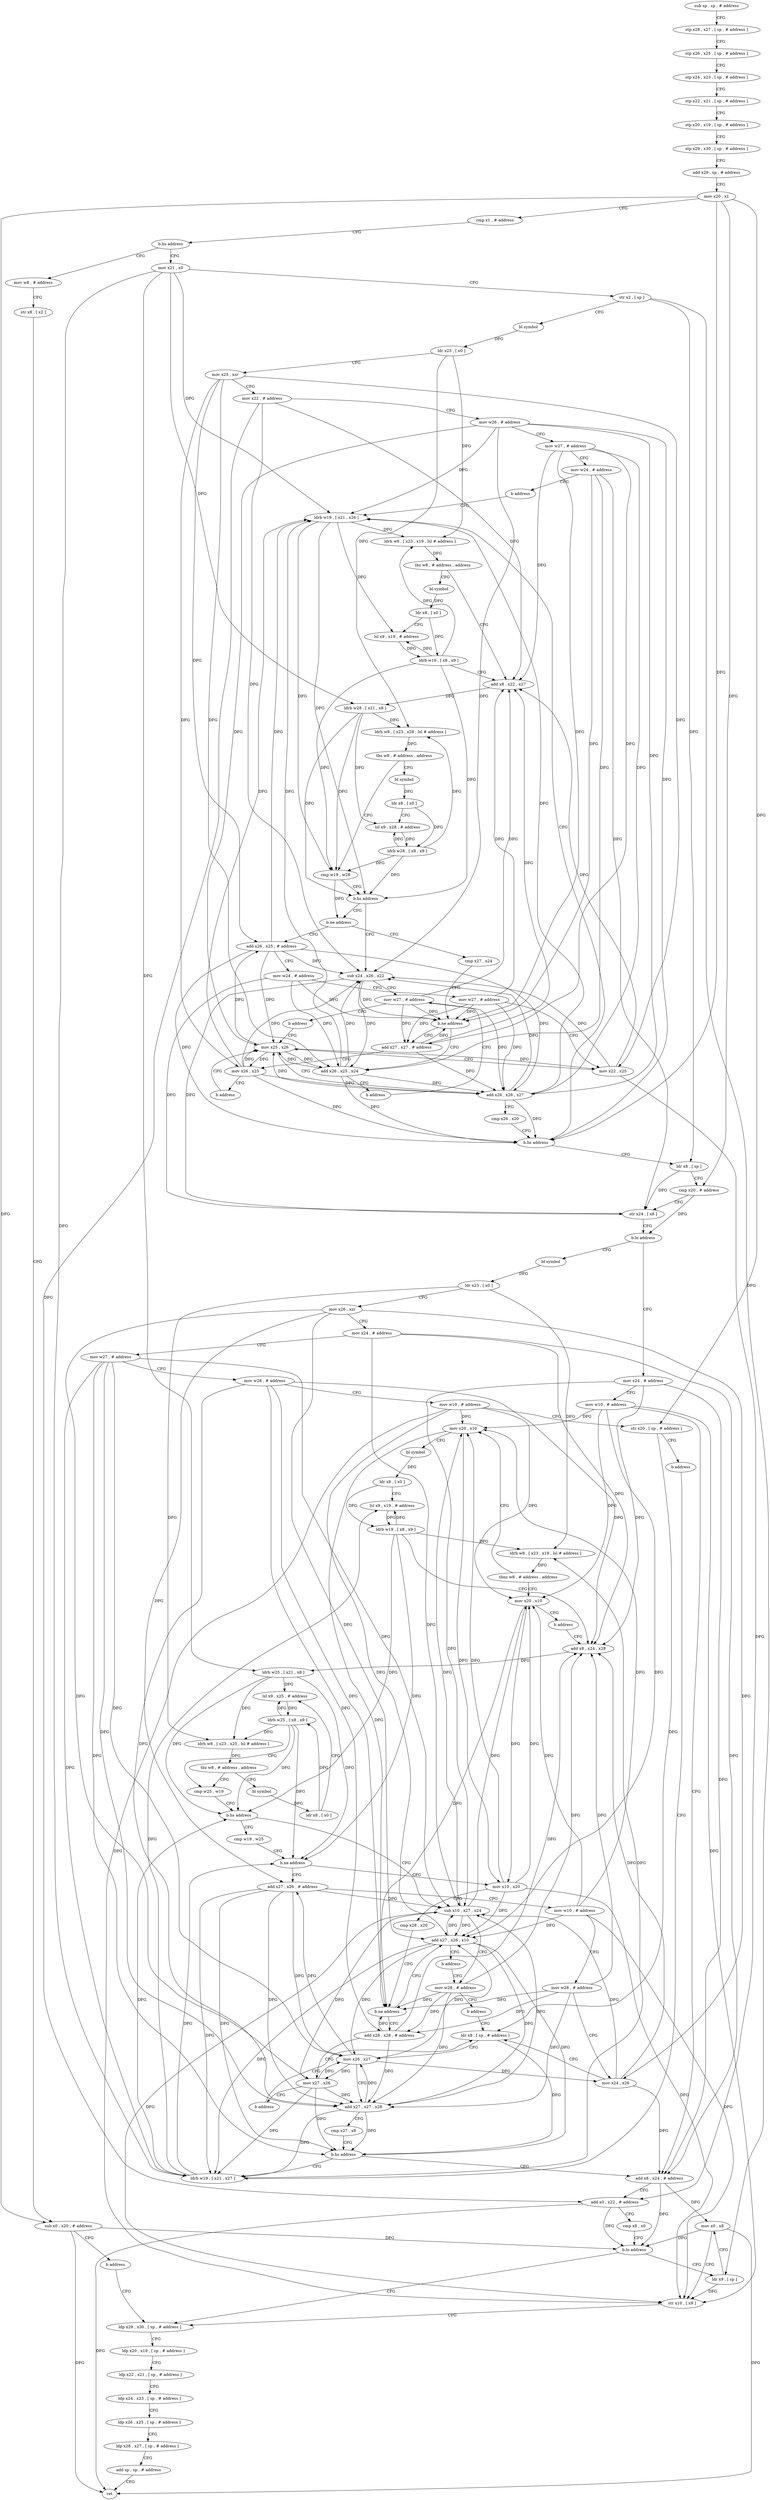 digraph "func" {
"256356" [label = "sub sp , sp , # address" ]
"256360" [label = "stp x28 , x27 , [ sp , # address ]" ]
"256364" [label = "stp x26 , x25 , [ sp , # address ]" ]
"256368" [label = "stp x24 , x23 , [ sp , # address ]" ]
"256372" [label = "stp x22 , x21 , [ sp , # address ]" ]
"256376" [label = "stp x20 , x19 , [ sp , # address ]" ]
"256380" [label = "stp x29 , x30 , [ sp , # address ]" ]
"256384" [label = "add x29 , sp , # address" ]
"256388" [label = "mov x20 , x1" ]
"256392" [label = "cmp x1 , # address" ]
"256396" [label = "b.hs address" ]
"256416" [label = "mov x21 , x0" ]
"256400" [label = "mov w8 , # address" ]
"256420" [label = "str x2 , [ sp ]" ]
"256424" [label = "bl symbol" ]
"256428" [label = "ldr x23 , [ x0 ]" ]
"256432" [label = "mov x25 , xzr" ]
"256436" [label = "mov x22 , # address" ]
"256440" [label = "mov w26 , # address" ]
"256444" [label = "mov w27 , # address" ]
"256448" [label = "mov w24 , # address" ]
"256452" [label = "b address" ]
"256488" [label = "ldrb w19 , [ x21 , x26 ]" ]
"256404" [label = "str x8 , [ x2 ]" ]
"256408" [label = "sub x0 , x20 , # address" ]
"256412" [label = "b address" ]
"256856" [label = "ldp x29 , x30 , [ sp , # address ]" ]
"256492" [label = "ldrh w8 , [ x23 , x19 , lsl # address ]" ]
"256496" [label = "tbz w8 , # address , address" ]
"256516" [label = "add x8 , x22 , x27" ]
"256500" [label = "bl symbol" ]
"256860" [label = "ldp x20 , x19 , [ sp , # address ]" ]
"256864" [label = "ldp x22 , x21 , [ sp , # address ]" ]
"256868" [label = "ldp x24 , x23 , [ sp , # address ]" ]
"256872" [label = "ldp x26 , x25 , [ sp , # address ]" ]
"256876" [label = "ldp x28 , x27 , [ sp , # address ]" ]
"256880" [label = "add sp , sp , # address" ]
"256884" [label = "ret" ]
"256520" [label = "ldrb w28 , [ x21 , x8 ]" ]
"256524" [label = "ldrh w8 , [ x23 , x28 , lsl # address ]" ]
"256528" [label = "tbz w8 , # address , address" ]
"256548" [label = "cmp w19 , w28" ]
"256532" [label = "bl symbol" ]
"256504" [label = "ldr x8 , [ x0 ]" ]
"256508" [label = "lsl x9 , x19 , # address" ]
"256512" [label = "ldrb w19 , [ x8 , x9 ]" ]
"256552" [label = "b.hs address" ]
"256568" [label = "b.ne address" ]
"256556" [label = "sub x24 , x26 , x22" ]
"256536" [label = "ldr x8 , [ x0 ]" ]
"256540" [label = "lsl x9 , x28 , # address" ]
"256544" [label = "ldrb w28 , [ x8 , x9 ]" ]
"256456" [label = "add x26 , x25 , # address" ]
"256572" [label = "cmp x27 , x24" ]
"256560" [label = "mov w27 , # address" ]
"256460" [label = "mov w24 , # address" ]
"256464" [label = "mov w27 , # address" ]
"256468" [label = "mov x22 , x25" ]
"256472" [label = "mov x25 , x26" ]
"256576" [label = "b.ne address" ]
"256588" [label = "add x27 , x27 , # address" ]
"256580" [label = "add x26 , x25 , x24" ]
"256476" [label = "add x26 , x26 , x27" ]
"256480" [label = "cmp x26 , x20" ]
"256484" [label = "b.hs address" ]
"256600" [label = "ldr x8 , [ sp ]" ]
"256604" [label = "cmp x20 , # address" ]
"256608" [label = "str x24 , [ x8 ]" ]
"256612" [label = "b.lo address" ]
"256820" [label = "mov x24 , # address" ]
"256616" [label = "bl symbol" ]
"256592" [label = "mov x26 , x25" ]
"256596" [label = "b address" ]
"256584" [label = "b address" ]
"256824" [label = "mov w10 , # address" ]
"256828" [label = "add x8 , x24 , # address" ]
"256620" [label = "ldr x23 , [ x0 ]" ]
"256624" [label = "mov x26 , xzr" ]
"256628" [label = "mov x24 , # address" ]
"256632" [label = "mov w27 , # address" ]
"256636" [label = "mov w28 , # address" ]
"256640" [label = "mov w10 , # address" ]
"256644" [label = "str x20 , [ sp , # address ]" ]
"256648" [label = "b address" ]
"256688" [label = "ldrb w19 , [ x21 , x27 ]" ]
"256564" [label = "b address" ]
"256844" [label = "ldr x9 , [ sp ]" ]
"256848" [label = "mov x0 , x8" ]
"256852" [label = "str x10 , [ x9 ]" ]
"256692" [label = "ldrh w8 , [ x23 , x19 , lsl # address ]" ]
"256696" [label = "tbnz w8 , # address , address" ]
"256708" [label = "mov x20 , x10" ]
"256700" [label = "mov x20 , x10" ]
"256712" [label = "bl symbol" ]
"256716" [label = "ldr x8 , [ x0 ]" ]
"256720" [label = "lsl x9 , x19 , # address" ]
"256724" [label = "ldrb w19 , [ x8 , x9 ]" ]
"256728" [label = "add x8 , x24 , x28" ]
"256704" [label = "b address" ]
"256760" [label = "cmp w25 , w19" ]
"256764" [label = "b.hs address" ]
"256780" [label = "cmp w19 , w25" ]
"256768" [label = "sub x10 , x27 , x24" ]
"256744" [label = "bl symbol" ]
"256748" [label = "ldr x8 , [ x0 ]" ]
"256752" [label = "lsl x9 , x25 , # address" ]
"256756" [label = "ldrb w25 , [ x8 , x9 ]" ]
"256732" [label = "ldrb w25 , [ x21 , x8 ]" ]
"256736" [label = "ldrh w8 , [ x23 , x25 , lsl # address ]" ]
"256740" [label = "tbz w8 , # address , address" ]
"256784" [label = "b.ne address" ]
"256652" [label = "add x27 , x26 , # address" ]
"256788" [label = "mov x10 , x20" ]
"256772" [label = "mov w28 , # address" ]
"256656" [label = "mov w10 , # address" ]
"256660" [label = "mov w28 , # address" ]
"256664" [label = "mov x24 , x26" ]
"256668" [label = "ldr x8 , [ sp , # address ]" ]
"256792" [label = "cmp x28 , x20" ]
"256796" [label = "b.ne address" ]
"256808" [label = "add x28 , x28 , # address" ]
"256800" [label = "add x27 , x26 , x10" ]
"256672" [label = "mov x26 , x27" ]
"256676" [label = "add x27 , x27 , x28" ]
"256680" [label = "cmp x27 , x8" ]
"256684" [label = "b.hs address" ]
"256832" [label = "add x0 , x22 , # address" ]
"256836" [label = "cmp x8 , x0" ]
"256840" [label = "b.lo address" ]
"256812" [label = "mov x27 , x26" ]
"256816" [label = "b address" ]
"256804" [label = "b address" ]
"256776" [label = "b address" ]
"256356" -> "256360" [ label = "CFG" ]
"256360" -> "256364" [ label = "CFG" ]
"256364" -> "256368" [ label = "CFG" ]
"256368" -> "256372" [ label = "CFG" ]
"256372" -> "256376" [ label = "CFG" ]
"256376" -> "256380" [ label = "CFG" ]
"256380" -> "256384" [ label = "CFG" ]
"256384" -> "256388" [ label = "CFG" ]
"256388" -> "256392" [ label = "CFG" ]
"256388" -> "256408" [ label = "DFG" ]
"256388" -> "256484" [ label = "DFG" ]
"256388" -> "256604" [ label = "DFG" ]
"256388" -> "256644" [ label = "DFG" ]
"256392" -> "256396" [ label = "CFG" ]
"256396" -> "256416" [ label = "CFG" ]
"256396" -> "256400" [ label = "CFG" ]
"256416" -> "256420" [ label = "CFG" ]
"256416" -> "256488" [ label = "DFG" ]
"256416" -> "256520" [ label = "DFG" ]
"256416" -> "256688" [ label = "DFG" ]
"256416" -> "256732" [ label = "DFG" ]
"256400" -> "256404" [ label = "CFG" ]
"256420" -> "256424" [ label = "CFG" ]
"256420" -> "256600" [ label = "DFG" ]
"256420" -> "256844" [ label = "DFG" ]
"256424" -> "256428" [ label = "DFG" ]
"256428" -> "256432" [ label = "CFG" ]
"256428" -> "256492" [ label = "DFG" ]
"256428" -> "256524" [ label = "DFG" ]
"256432" -> "256436" [ label = "CFG" ]
"256432" -> "256456" [ label = "DFG" ]
"256432" -> "256468" [ label = "DFG" ]
"256432" -> "256592" [ label = "DFG" ]
"256432" -> "256580" [ label = "DFG" ]
"256436" -> "256440" [ label = "CFG" ]
"256436" -> "256516" [ label = "DFG" ]
"256436" -> "256556" [ label = "DFG" ]
"256436" -> "256832" [ label = "DFG" ]
"256440" -> "256444" [ label = "CFG" ]
"256440" -> "256488" [ label = "DFG" ]
"256440" -> "256556" [ label = "DFG" ]
"256440" -> "256472" [ label = "DFG" ]
"256440" -> "256476" [ label = "DFG" ]
"256440" -> "256484" [ label = "DFG" ]
"256444" -> "256448" [ label = "CFG" ]
"256444" -> "256516" [ label = "DFG" ]
"256444" -> "256576" [ label = "DFG" ]
"256444" -> "256476" [ label = "DFG" ]
"256444" -> "256588" [ label = "DFG" ]
"256448" -> "256452" [ label = "CFG" ]
"256448" -> "256576" [ label = "DFG" ]
"256448" -> "256580" [ label = "DFG" ]
"256448" -> "256608" [ label = "DFG" ]
"256452" -> "256488" [ label = "CFG" ]
"256488" -> "256492" [ label = "DFG" ]
"256488" -> "256508" [ label = "DFG" ]
"256488" -> "256548" [ label = "DFG" ]
"256488" -> "256552" [ label = "DFG" ]
"256404" -> "256408" [ label = "CFG" ]
"256408" -> "256412" [ label = "CFG" ]
"256408" -> "256884" [ label = "DFG" ]
"256408" -> "256840" [ label = "DFG" ]
"256412" -> "256856" [ label = "CFG" ]
"256856" -> "256860" [ label = "CFG" ]
"256492" -> "256496" [ label = "DFG" ]
"256496" -> "256516" [ label = "CFG" ]
"256496" -> "256500" [ label = "CFG" ]
"256516" -> "256520" [ label = "DFG" ]
"256500" -> "256504" [ label = "DFG" ]
"256860" -> "256864" [ label = "CFG" ]
"256864" -> "256868" [ label = "CFG" ]
"256868" -> "256872" [ label = "CFG" ]
"256872" -> "256876" [ label = "CFG" ]
"256876" -> "256880" [ label = "CFG" ]
"256880" -> "256884" [ label = "CFG" ]
"256520" -> "256524" [ label = "DFG" ]
"256520" -> "256548" [ label = "DFG" ]
"256520" -> "256552" [ label = "DFG" ]
"256520" -> "256540" [ label = "DFG" ]
"256524" -> "256528" [ label = "DFG" ]
"256528" -> "256548" [ label = "CFG" ]
"256528" -> "256532" [ label = "CFG" ]
"256548" -> "256552" [ label = "CFG" ]
"256548" -> "256568" [ label = "DFG" ]
"256532" -> "256536" [ label = "DFG" ]
"256504" -> "256508" [ label = "CFG" ]
"256504" -> "256512" [ label = "DFG" ]
"256508" -> "256512" [ label = "DFG" ]
"256512" -> "256516" [ label = "CFG" ]
"256512" -> "256492" [ label = "DFG" ]
"256512" -> "256508" [ label = "DFG" ]
"256512" -> "256548" [ label = "DFG" ]
"256512" -> "256552" [ label = "DFG" ]
"256552" -> "256568" [ label = "CFG" ]
"256552" -> "256556" [ label = "CFG" ]
"256568" -> "256456" [ label = "CFG" ]
"256568" -> "256572" [ label = "CFG" ]
"256556" -> "256560" [ label = "CFG" ]
"256556" -> "256576" [ label = "DFG" ]
"256556" -> "256580" [ label = "DFG" ]
"256556" -> "256608" [ label = "DFG" ]
"256536" -> "256540" [ label = "CFG" ]
"256536" -> "256544" [ label = "DFG" ]
"256540" -> "256544" [ label = "DFG" ]
"256544" -> "256548" [ label = "DFG" ]
"256544" -> "256524" [ label = "DFG" ]
"256544" -> "256552" [ label = "DFG" ]
"256544" -> "256540" [ label = "DFG" ]
"256456" -> "256460" [ label = "CFG" ]
"256456" -> "256488" [ label = "DFG" ]
"256456" -> "256556" [ label = "DFG" ]
"256456" -> "256472" [ label = "DFG" ]
"256456" -> "256476" [ label = "DFG" ]
"256456" -> "256484" [ label = "DFG" ]
"256572" -> "256576" [ label = "CFG" ]
"256560" -> "256564" [ label = "CFG" ]
"256560" -> "256516" [ label = "DFG" ]
"256560" -> "256576" [ label = "DFG" ]
"256560" -> "256476" [ label = "DFG" ]
"256560" -> "256588" [ label = "DFG" ]
"256460" -> "256464" [ label = "CFG" ]
"256460" -> "256576" [ label = "DFG" ]
"256460" -> "256580" [ label = "DFG" ]
"256460" -> "256608" [ label = "DFG" ]
"256464" -> "256468" [ label = "CFG" ]
"256464" -> "256516" [ label = "DFG" ]
"256464" -> "256576" [ label = "DFG" ]
"256464" -> "256476" [ label = "DFG" ]
"256464" -> "256588" [ label = "DFG" ]
"256468" -> "256472" [ label = "CFG" ]
"256468" -> "256556" [ label = "DFG" ]
"256468" -> "256516" [ label = "DFG" ]
"256468" -> "256832" [ label = "DFG" ]
"256472" -> "256476" [ label = "CFG" ]
"256472" -> "256456" [ label = "DFG" ]
"256472" -> "256468" [ label = "DFG" ]
"256472" -> "256592" [ label = "DFG" ]
"256472" -> "256580" [ label = "DFG" ]
"256576" -> "256588" [ label = "CFG" ]
"256576" -> "256580" [ label = "CFG" ]
"256588" -> "256592" [ label = "CFG" ]
"256588" -> "256516" [ label = "DFG" ]
"256588" -> "256476" [ label = "DFG" ]
"256588" -> "256576" [ label = "DFG" ]
"256580" -> "256584" [ label = "CFG" ]
"256580" -> "256488" [ label = "DFG" ]
"256580" -> "256472" [ label = "DFG" ]
"256580" -> "256556" [ label = "DFG" ]
"256580" -> "256476" [ label = "DFG" ]
"256580" -> "256484" [ label = "DFG" ]
"256476" -> "256480" [ label = "CFG" ]
"256476" -> "256488" [ label = "DFG" ]
"256476" -> "256472" [ label = "DFG" ]
"256476" -> "256556" [ label = "DFG" ]
"256476" -> "256484" [ label = "DFG" ]
"256480" -> "256484" [ label = "CFG" ]
"256484" -> "256600" [ label = "CFG" ]
"256484" -> "256488" [ label = "CFG" ]
"256600" -> "256604" [ label = "CFG" ]
"256600" -> "256608" [ label = "DFG" ]
"256604" -> "256608" [ label = "CFG" ]
"256604" -> "256612" [ label = "DFG" ]
"256608" -> "256612" [ label = "CFG" ]
"256612" -> "256820" [ label = "CFG" ]
"256612" -> "256616" [ label = "CFG" ]
"256820" -> "256824" [ label = "CFG" ]
"256820" -> "256828" [ label = "DFG" ]
"256820" -> "256728" [ label = "DFG" ]
"256820" -> "256768" [ label = "DFG" ]
"256616" -> "256620" [ label = "DFG" ]
"256592" -> "256596" [ label = "CFG" ]
"256592" -> "256488" [ label = "DFG" ]
"256592" -> "256472" [ label = "DFG" ]
"256592" -> "256556" [ label = "DFG" ]
"256592" -> "256476" [ label = "DFG" ]
"256592" -> "256484" [ label = "DFG" ]
"256596" -> "256472" [ label = "CFG" ]
"256584" -> "256560" [ label = "CFG" ]
"256824" -> "256828" [ label = "CFG" ]
"256824" -> "256852" [ label = "DFG" ]
"256824" -> "256708" [ label = "DFG" ]
"256824" -> "256700" [ label = "DFG" ]
"256824" -> "256800" [ label = "DFG" ]
"256828" -> "256832" [ label = "CFG" ]
"256828" -> "256840" [ label = "DFG" ]
"256828" -> "256848" [ label = "DFG" ]
"256620" -> "256624" [ label = "CFG" ]
"256620" -> "256692" [ label = "DFG" ]
"256620" -> "256736" [ label = "DFG" ]
"256624" -> "256628" [ label = "CFG" ]
"256624" -> "256652" [ label = "DFG" ]
"256624" -> "256664" [ label = "DFG" ]
"256624" -> "256812" [ label = "DFG" ]
"256624" -> "256800" [ label = "DFG" ]
"256628" -> "256632" [ label = "CFG" ]
"256628" -> "256828" [ label = "DFG" ]
"256628" -> "256728" [ label = "DFG" ]
"256628" -> "256768" [ label = "DFG" ]
"256632" -> "256636" [ label = "CFG" ]
"256632" -> "256688" [ label = "DFG" ]
"256632" -> "256768" [ label = "DFG" ]
"256632" -> "256672" [ label = "DFG" ]
"256632" -> "256676" [ label = "DFG" ]
"256632" -> "256684" [ label = "DFG" ]
"256636" -> "256640" [ label = "CFG" ]
"256636" -> "256728" [ label = "DFG" ]
"256636" -> "256796" [ label = "DFG" ]
"256636" -> "256676" [ label = "DFG" ]
"256636" -> "256808" [ label = "DFG" ]
"256640" -> "256644" [ label = "CFG" ]
"256640" -> "256852" [ label = "DFG" ]
"256640" -> "256708" [ label = "DFG" ]
"256640" -> "256700" [ label = "DFG" ]
"256640" -> "256800" [ label = "DFG" ]
"256644" -> "256648" [ label = "CFG" ]
"256644" -> "256668" [ label = "DFG" ]
"256648" -> "256688" [ label = "CFG" ]
"256688" -> "256692" [ label = "DFG" ]
"256688" -> "256720" [ label = "DFG" ]
"256688" -> "256764" [ label = "DFG" ]
"256688" -> "256784" [ label = "DFG" ]
"256564" -> "256472" [ label = "CFG" ]
"256844" -> "256848" [ label = "CFG" ]
"256844" -> "256852" [ label = "DFG" ]
"256848" -> "256852" [ label = "CFG" ]
"256848" -> "256840" [ label = "DFG" ]
"256848" -> "256884" [ label = "DFG" ]
"256852" -> "256856" [ label = "CFG" ]
"256692" -> "256696" [ label = "DFG" ]
"256696" -> "256708" [ label = "CFG" ]
"256696" -> "256700" [ label = "CFG" ]
"256708" -> "256712" [ label = "CFG" ]
"256708" -> "256788" [ label = "DFG" ]
"256708" -> "256796" [ label = "DFG" ]
"256700" -> "256704" [ label = "CFG" ]
"256700" -> "256788" [ label = "DFG" ]
"256700" -> "256796" [ label = "DFG" ]
"256712" -> "256716" [ label = "DFG" ]
"256716" -> "256720" [ label = "CFG" ]
"256716" -> "256724" [ label = "DFG" ]
"256720" -> "256724" [ label = "DFG" ]
"256724" -> "256728" [ label = "CFG" ]
"256724" -> "256692" [ label = "DFG" ]
"256724" -> "256720" [ label = "DFG" ]
"256724" -> "256764" [ label = "DFG" ]
"256724" -> "256784" [ label = "DFG" ]
"256728" -> "256732" [ label = "DFG" ]
"256704" -> "256728" [ label = "CFG" ]
"256760" -> "256764" [ label = "CFG" ]
"256764" -> "256780" [ label = "CFG" ]
"256764" -> "256768" [ label = "CFG" ]
"256780" -> "256784" [ label = "CFG" ]
"256768" -> "256772" [ label = "CFG" ]
"256768" -> "256852" [ label = "DFG" ]
"256768" -> "256708" [ label = "DFG" ]
"256768" -> "256700" [ label = "DFG" ]
"256768" -> "256800" [ label = "DFG" ]
"256744" -> "256748" [ label = "DFG" ]
"256748" -> "256752" [ label = "CFG" ]
"256748" -> "256756" [ label = "DFG" ]
"256752" -> "256756" [ label = "DFG" ]
"256756" -> "256760" [ label = "CFG" ]
"256756" -> "256736" [ label = "DFG" ]
"256756" -> "256752" [ label = "DFG" ]
"256756" -> "256764" [ label = "DFG" ]
"256756" -> "256784" [ label = "DFG" ]
"256732" -> "256736" [ label = "DFG" ]
"256732" -> "256764" [ label = "DFG" ]
"256732" -> "256752" [ label = "DFG" ]
"256732" -> "256784" [ label = "DFG" ]
"256736" -> "256740" [ label = "DFG" ]
"256740" -> "256760" [ label = "CFG" ]
"256740" -> "256744" [ label = "CFG" ]
"256784" -> "256652" [ label = "CFG" ]
"256784" -> "256788" [ label = "CFG" ]
"256652" -> "256656" [ label = "CFG" ]
"256652" -> "256688" [ label = "DFG" ]
"256652" -> "256768" [ label = "DFG" ]
"256652" -> "256672" [ label = "DFG" ]
"256652" -> "256676" [ label = "DFG" ]
"256652" -> "256684" [ label = "DFG" ]
"256788" -> "256792" [ label = "CFG" ]
"256788" -> "256852" [ label = "DFG" ]
"256788" -> "256708" [ label = "DFG" ]
"256788" -> "256700" [ label = "DFG" ]
"256788" -> "256800" [ label = "DFG" ]
"256772" -> "256776" [ label = "CFG" ]
"256772" -> "256728" [ label = "DFG" ]
"256772" -> "256796" [ label = "DFG" ]
"256772" -> "256676" [ label = "DFG" ]
"256772" -> "256808" [ label = "DFG" ]
"256656" -> "256660" [ label = "CFG" ]
"256656" -> "256852" [ label = "DFG" ]
"256656" -> "256708" [ label = "DFG" ]
"256656" -> "256700" [ label = "DFG" ]
"256656" -> "256800" [ label = "DFG" ]
"256660" -> "256664" [ label = "CFG" ]
"256660" -> "256728" [ label = "DFG" ]
"256660" -> "256796" [ label = "DFG" ]
"256660" -> "256676" [ label = "DFG" ]
"256660" -> "256808" [ label = "DFG" ]
"256664" -> "256668" [ label = "CFG" ]
"256664" -> "256828" [ label = "DFG" ]
"256664" -> "256768" [ label = "DFG" ]
"256664" -> "256728" [ label = "DFG" ]
"256668" -> "256672" [ label = "CFG" ]
"256668" -> "256684" [ label = "DFG" ]
"256792" -> "256796" [ label = "CFG" ]
"256796" -> "256808" [ label = "CFG" ]
"256796" -> "256800" [ label = "CFG" ]
"256808" -> "256812" [ label = "CFG" ]
"256808" -> "256728" [ label = "DFG" ]
"256808" -> "256676" [ label = "DFG" ]
"256808" -> "256796" [ label = "DFG" ]
"256800" -> "256804" [ label = "CFG" ]
"256800" -> "256688" [ label = "DFG" ]
"256800" -> "256672" [ label = "DFG" ]
"256800" -> "256768" [ label = "DFG" ]
"256800" -> "256676" [ label = "DFG" ]
"256800" -> "256684" [ label = "DFG" ]
"256672" -> "256676" [ label = "CFG" ]
"256672" -> "256652" [ label = "DFG" ]
"256672" -> "256664" [ label = "DFG" ]
"256672" -> "256812" [ label = "DFG" ]
"256672" -> "256800" [ label = "DFG" ]
"256676" -> "256680" [ label = "CFG" ]
"256676" -> "256688" [ label = "DFG" ]
"256676" -> "256672" [ label = "DFG" ]
"256676" -> "256768" [ label = "DFG" ]
"256676" -> "256684" [ label = "DFG" ]
"256680" -> "256684" [ label = "CFG" ]
"256684" -> "256828" [ label = "CFG" ]
"256684" -> "256688" [ label = "CFG" ]
"256832" -> "256836" [ label = "CFG" ]
"256832" -> "256884" [ label = "DFG" ]
"256832" -> "256840" [ label = "DFG" ]
"256836" -> "256840" [ label = "CFG" ]
"256840" -> "256856" [ label = "CFG" ]
"256840" -> "256844" [ label = "CFG" ]
"256812" -> "256816" [ label = "CFG" ]
"256812" -> "256688" [ label = "DFG" ]
"256812" -> "256672" [ label = "DFG" ]
"256812" -> "256768" [ label = "DFG" ]
"256812" -> "256676" [ label = "DFG" ]
"256812" -> "256684" [ label = "DFG" ]
"256816" -> "256668" [ label = "CFG" ]
"256804" -> "256772" [ label = "CFG" ]
"256776" -> "256668" [ label = "CFG" ]
}
